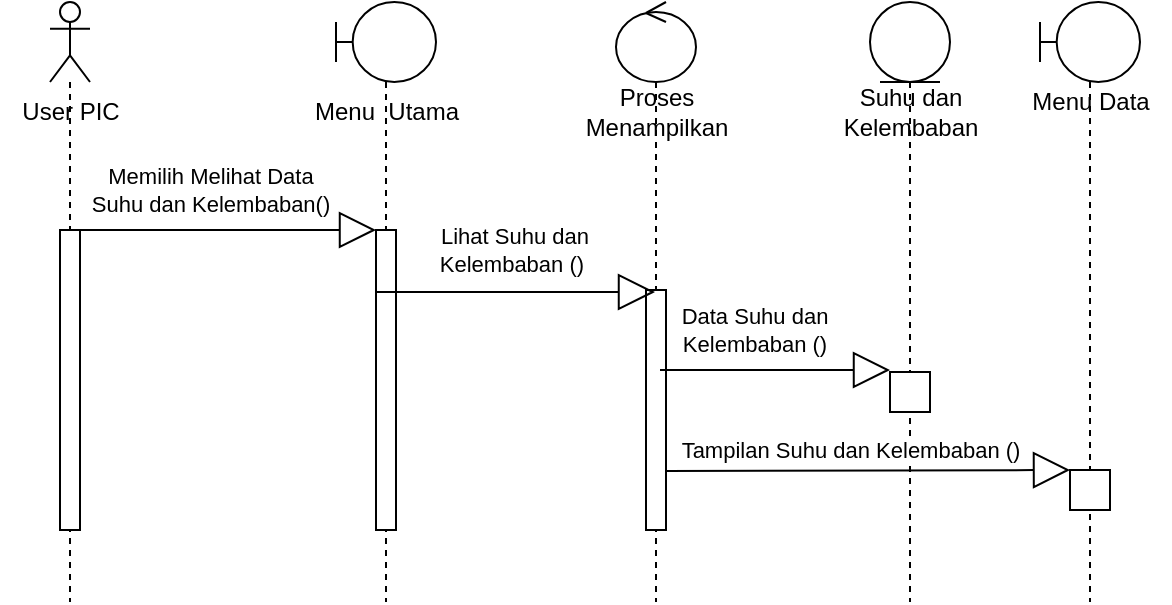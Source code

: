 <mxfile version="21.3.7" type="github">
  <diagram name="Page-1" id="2YBvvXClWsGukQMizWep">
    <mxGraphModel dx="794" dy="431" grid="1" gridSize="10" guides="1" tooltips="1" connect="1" arrows="1" fold="1" page="1" pageScale="1" pageWidth="850" pageHeight="1100" math="0" shadow="0">
      <root>
        <mxCell id="0" />
        <mxCell id="1" parent="0" />
        <mxCell id="KBNsd-catB0haCi5iXZL-7" value="" style="shape=umlLifeline;perimeter=lifelinePerimeter;whiteSpace=wrap;html=1;container=1;dropTarget=0;collapsible=0;recursiveResize=0;outlineConnect=0;portConstraint=eastwest;newEdgeStyle={&quot;edgeStyle&quot;:&quot;elbowEdgeStyle&quot;,&quot;elbow&quot;:&quot;vertical&quot;,&quot;curved&quot;:0,&quot;rounded&quot;:0};participant=umlControl;" vertex="1" parent="1">
          <mxGeometry x="333" y="120" width="40" height="300" as="geometry" />
        </mxCell>
        <mxCell id="KBNsd-catB0haCi5iXZL-14" value="" style="html=1;points=[];perimeter=orthogonalPerimeter;outlineConnect=0;targetShapes=umlLifeline;portConstraint=eastwest;newEdgeStyle={&quot;edgeStyle&quot;:&quot;elbowEdgeStyle&quot;,&quot;elbow&quot;:&quot;vertical&quot;,&quot;curved&quot;:0,&quot;rounded&quot;:0};" vertex="1" parent="KBNsd-catB0haCi5iXZL-7">
          <mxGeometry x="15" y="144" width="10" height="120" as="geometry" />
        </mxCell>
        <mxCell id="KBNsd-catB0haCi5iXZL-8" value="" style="shape=umlLifeline;perimeter=lifelinePerimeter;whiteSpace=wrap;html=1;container=1;dropTarget=0;collapsible=0;recursiveResize=0;outlineConnect=0;portConstraint=eastwest;newEdgeStyle={&quot;edgeStyle&quot;:&quot;elbowEdgeStyle&quot;,&quot;elbow&quot;:&quot;vertical&quot;,&quot;curved&quot;:0,&quot;rounded&quot;:0};participant=umlEntity;" vertex="1" parent="1">
          <mxGeometry x="460" y="120" width="40" height="300" as="geometry" />
        </mxCell>
        <mxCell id="KBNsd-catB0haCi5iXZL-9" value="" style="shape=umlLifeline;perimeter=lifelinePerimeter;whiteSpace=wrap;html=1;container=1;dropTarget=0;collapsible=0;recursiveResize=0;outlineConnect=0;portConstraint=eastwest;newEdgeStyle={&quot;edgeStyle&quot;:&quot;elbowEdgeStyle&quot;,&quot;elbow&quot;:&quot;vertical&quot;,&quot;curved&quot;:0,&quot;rounded&quot;:0};participant=umlBoundary;" vertex="1" parent="1">
          <mxGeometry x="193" y="120" width="50" height="300" as="geometry" />
        </mxCell>
        <mxCell id="KBNsd-catB0haCi5iXZL-13" value="" style="html=1;points=[];perimeter=orthogonalPerimeter;outlineConnect=0;targetShapes=umlLifeline;portConstraint=eastwest;newEdgeStyle={&quot;edgeStyle&quot;:&quot;elbowEdgeStyle&quot;,&quot;elbow&quot;:&quot;vertical&quot;,&quot;curved&quot;:0,&quot;rounded&quot;:0};" vertex="1" parent="KBNsd-catB0haCi5iXZL-9">
          <mxGeometry x="20" y="114" width="10" height="150" as="geometry" />
        </mxCell>
        <mxCell id="KBNsd-catB0haCi5iXZL-10" value="" style="shape=umlLifeline;perimeter=lifelinePerimeter;whiteSpace=wrap;html=1;container=1;dropTarget=0;collapsible=0;recursiveResize=0;outlineConnect=0;portConstraint=eastwest;newEdgeStyle={&quot;edgeStyle&quot;:&quot;elbowEdgeStyle&quot;,&quot;elbow&quot;:&quot;vertical&quot;,&quot;curved&quot;:0,&quot;rounded&quot;:0};participant=umlBoundary;" vertex="1" parent="1">
          <mxGeometry x="545" y="120" width="50" height="300" as="geometry" />
        </mxCell>
        <mxCell id="KBNsd-catB0haCi5iXZL-11" value="" style="shape=umlLifeline;perimeter=lifelinePerimeter;whiteSpace=wrap;html=1;container=1;dropTarget=0;collapsible=0;recursiveResize=0;outlineConnect=0;portConstraint=eastwest;newEdgeStyle={&quot;edgeStyle&quot;:&quot;elbowEdgeStyle&quot;,&quot;elbow&quot;:&quot;vertical&quot;,&quot;curved&quot;:0,&quot;rounded&quot;:0};participant=umlActor;" vertex="1" parent="1">
          <mxGeometry x="50" y="120" width="20" height="300" as="geometry" />
        </mxCell>
        <mxCell id="KBNsd-catB0haCi5iXZL-12" value="" style="html=1;points=[];perimeter=orthogonalPerimeter;outlineConnect=0;targetShapes=umlLifeline;portConstraint=eastwest;newEdgeStyle={&quot;edgeStyle&quot;:&quot;elbowEdgeStyle&quot;,&quot;elbow&quot;:&quot;vertical&quot;,&quot;curved&quot;:0,&quot;rounded&quot;:0};" vertex="1" parent="KBNsd-catB0haCi5iXZL-11">
          <mxGeometry x="5" y="114" width="10" height="150" as="geometry" />
        </mxCell>
        <mxCell id="KBNsd-catB0haCi5iXZL-15" value="Memilih Melihat Data &lt;br&gt;Suhu dan Kelembaban()" style="endArrow=block;endSize=16;endFill=0;html=1;rounded=0;" edge="1" parent="1">
          <mxGeometry x="-0.085" y="20" width="160" relative="1" as="geometry">
            <mxPoint x="60" y="234" as="sourcePoint" />
            <mxPoint x="213" y="234" as="targetPoint" />
            <mxPoint as="offset" />
          </mxGeometry>
        </mxCell>
        <mxCell id="KBNsd-catB0haCi5iXZL-16" value="Lihat Suhu dan &lt;br&gt;Kelembaban ()&amp;nbsp;" style="endArrow=block;endSize=16;endFill=0;html=1;rounded=0;" edge="1" parent="1">
          <mxGeometry x="-0.018" y="21" width="160" relative="1" as="geometry">
            <mxPoint x="213" y="265" as="sourcePoint" />
            <mxPoint x="352.5" y="265" as="targetPoint" />
            <mxPoint as="offset" />
          </mxGeometry>
        </mxCell>
        <mxCell id="KBNsd-catB0haCi5iXZL-20" value="Data Suhu dan &lt;br&gt;Kelembaban ()" style="endArrow=block;endSize=16;endFill=0;html=1;rounded=0;" edge="1" parent="1">
          <mxGeometry x="-0.188" y="20" width="160" relative="1" as="geometry">
            <mxPoint x="355" y="304" as="sourcePoint" />
            <mxPoint x="470" y="304" as="targetPoint" />
            <mxPoint as="offset" />
          </mxGeometry>
        </mxCell>
        <mxCell id="KBNsd-catB0haCi5iXZL-21" value="" style="html=1;whiteSpace=wrap;" vertex="1" parent="1">
          <mxGeometry x="470" y="305" width="20" height="20" as="geometry" />
        </mxCell>
        <mxCell id="KBNsd-catB0haCi5iXZL-22" value="" style="html=1;whiteSpace=wrap;" vertex="1" parent="1">
          <mxGeometry x="560" y="354" width="20" height="20" as="geometry" />
        </mxCell>
        <mxCell id="KBNsd-catB0haCi5iXZL-23" value="Tampilan Suhu dan Kelembaban ()" style="endArrow=block;endSize=16;endFill=0;html=1;rounded=0;" edge="1" parent="1">
          <mxGeometry x="-0.089" y="10" width="160" relative="1" as="geometry">
            <mxPoint x="358" y="354.5" as="sourcePoint" />
            <mxPoint x="560" y="354" as="targetPoint" />
            <mxPoint as="offset" />
          </mxGeometry>
        </mxCell>
        <mxCell id="KBNsd-catB0haCi5iXZL-25" value="User PIC" style="text;html=1;align=center;verticalAlign=middle;resizable=0;points=[];autosize=1;strokeColor=none;fillColor=none;" vertex="1" parent="1">
          <mxGeometry x="25" y="160" width="70" height="30" as="geometry" />
        </mxCell>
        <mxCell id="KBNsd-catB0haCi5iXZL-26" value="Menu&amp;nbsp; Utama" style="text;html=1;align=center;verticalAlign=middle;resizable=0;points=[];autosize=1;strokeColor=none;fillColor=none;" vertex="1" parent="1">
          <mxGeometry x="168" y="160" width="100" height="30" as="geometry" />
        </mxCell>
        <mxCell id="KBNsd-catB0haCi5iXZL-27" value="Proses &lt;br&gt;Menampilkan" style="text;html=1;align=center;verticalAlign=middle;resizable=0;points=[];autosize=1;strokeColor=none;fillColor=none;" vertex="1" parent="1">
          <mxGeometry x="308" y="155" width="90" height="40" as="geometry" />
        </mxCell>
        <mxCell id="KBNsd-catB0haCi5iXZL-28" value="Suhu dan &lt;br&gt;Kelembaban" style="text;html=1;align=center;verticalAlign=middle;resizable=0;points=[];autosize=1;strokeColor=none;fillColor=none;" vertex="1" parent="1">
          <mxGeometry x="435" y="155" width="90" height="40" as="geometry" />
        </mxCell>
        <mxCell id="KBNsd-catB0haCi5iXZL-29" value="Menu Data" style="text;html=1;align=center;verticalAlign=middle;resizable=0;points=[];autosize=1;strokeColor=none;fillColor=none;" vertex="1" parent="1">
          <mxGeometry x="530" y="155" width="80" height="30" as="geometry" />
        </mxCell>
      </root>
    </mxGraphModel>
  </diagram>
</mxfile>
